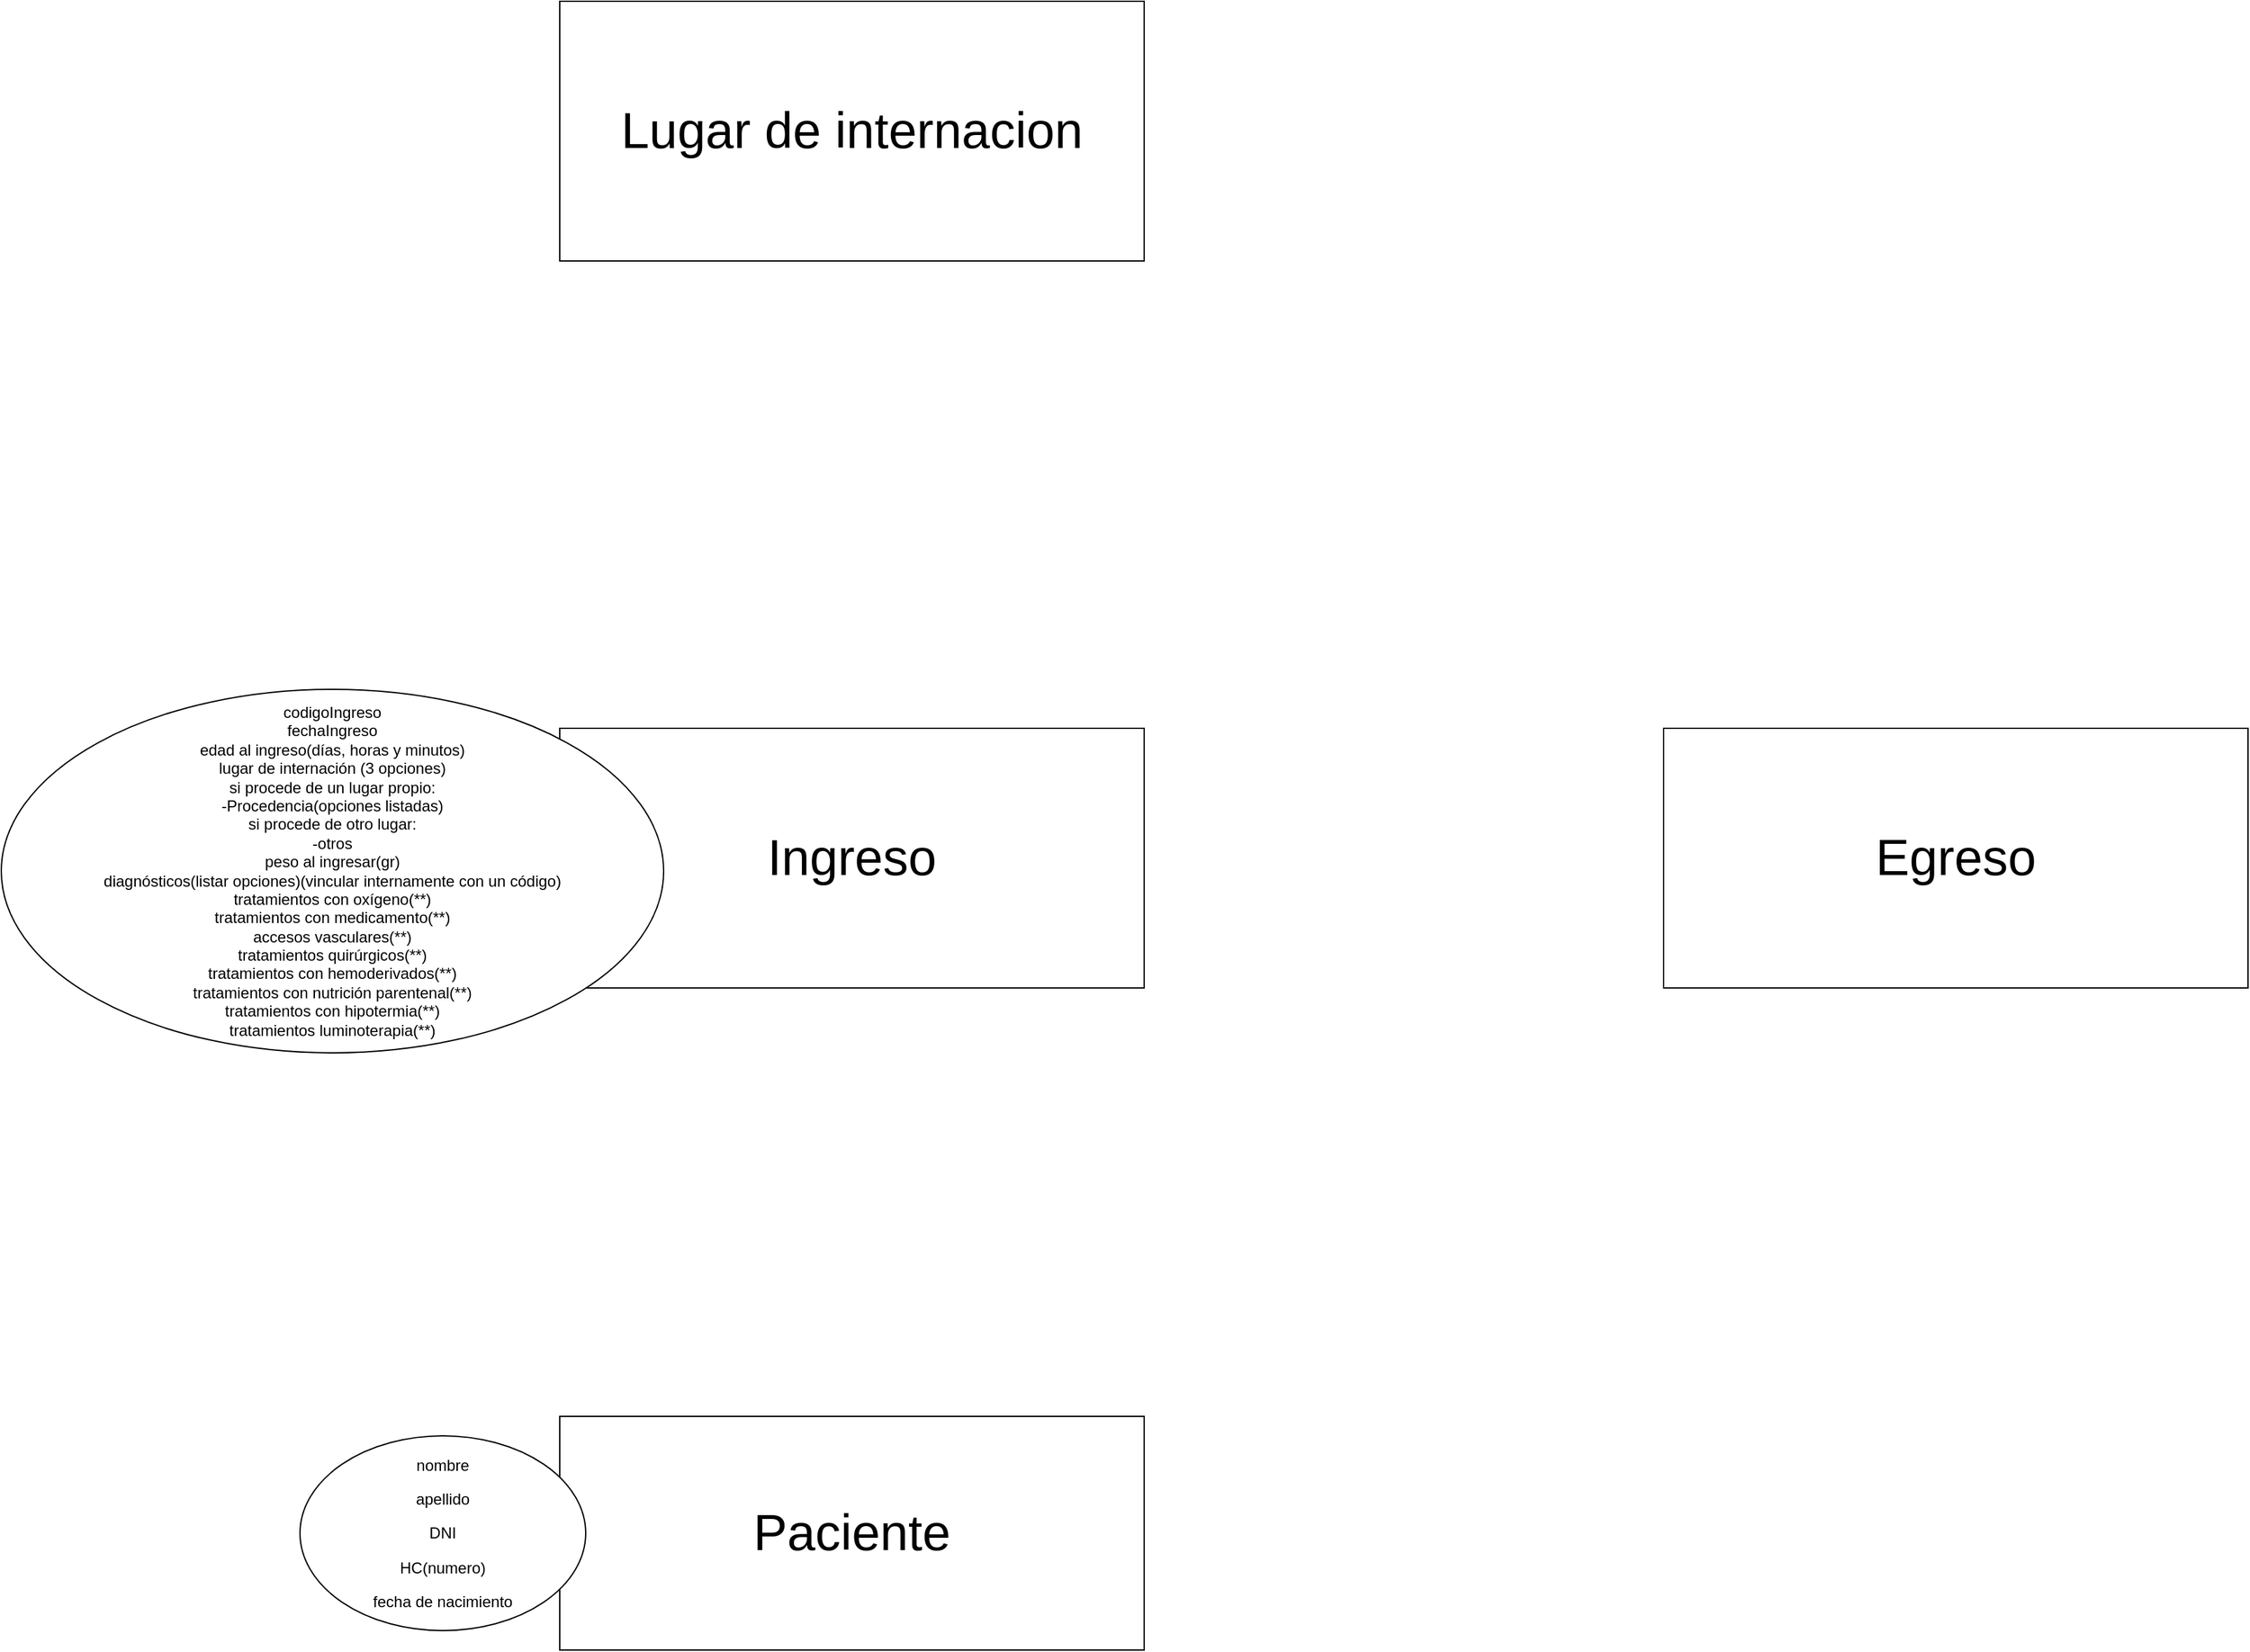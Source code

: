 <mxfile version="21.5.0" type="github">
  <diagram name="Página-1" id="qrktSOgnRQbgP1xbRVJV">
    <mxGraphModel dx="3350" dy="2524" grid="1" gridSize="10" guides="1" tooltips="1" connect="1" arrows="1" fold="1" page="1" pageScale="1" pageWidth="827" pageHeight="1169" math="0" shadow="0">
      <root>
        <mxCell id="0" />
        <mxCell id="1" parent="0" />
        <mxCell id="w_QV8lPBq008VbgRlRcz-1" value="&lt;font style=&quot;font-size: 39px;&quot;&gt;Paciente&lt;/font&gt;" style="rounded=0;whiteSpace=wrap;html=1;" vertex="1" parent="1">
          <mxGeometry x="140" y="370" width="450" height="180" as="geometry" />
        </mxCell>
        <mxCell id="w_QV8lPBq008VbgRlRcz-2" value="&lt;p&gt;nombre&lt;/p&gt;&lt;p&gt;&lt;span style=&quot;background-color: initial;&quot;&gt;apellido&lt;/span&gt;&lt;/p&gt;&lt;p&gt;DNI&lt;/p&gt;&lt;p&gt;HC(numero)&lt;/p&gt;&lt;p&gt;fecha de nacimiento&lt;/p&gt;" style="ellipse;whiteSpace=wrap;html=1;" vertex="1" parent="1">
          <mxGeometry x="-60" y="385" width="220" height="150" as="geometry" />
        </mxCell>
        <mxCell id="w_QV8lPBq008VbgRlRcz-3" value="&lt;font style=&quot;font-size: 39px;&quot;&gt;Ingreso&lt;/font&gt;" style="rounded=0;whiteSpace=wrap;html=1;" vertex="1" parent="1">
          <mxGeometry x="140" y="-160" width="450" height="200" as="geometry" />
        </mxCell>
        <mxCell id="w_QV8lPBq008VbgRlRcz-4" value="&lt;div&gt;codigoIngreso&lt;/div&gt;&lt;div&gt;fechaIngreso&lt;/div&gt;&lt;div&gt;edad al ingreso(días, horas y minutos)&lt;/div&gt;&lt;div&gt;lugar de internación (3 opciones)&lt;/div&gt;&lt;div&gt;si procede de un lugar propio:&lt;/div&gt;&lt;div&gt;-Procedencia(opciones listadas)&lt;/div&gt;&lt;div&gt;si procede de otro lugar:&lt;/div&gt;&lt;div&gt;-otros&lt;/div&gt;&lt;div&gt;peso al ingresar(gr)&lt;/div&gt;&lt;div&gt;diagnósticos(listar opciones)(vincular internamente con un código)&lt;/div&gt;&lt;div&gt;tratamientos con oxígeno(**)&lt;/div&gt;&lt;div&gt;tratamientos con medicamento(**)&lt;/div&gt;&lt;div&gt;accesos vasculares(**)&lt;/div&gt;&lt;div&gt;tratamientos quirúrgicos(**)&lt;/div&gt;&lt;div&gt;tratamientos con hemoderivados(**)&lt;/div&gt;&lt;div&gt;tratamientos con nutrición parentenal(**)&lt;/div&gt;&lt;div&gt;tratamientos con hipotermia(**)&lt;/div&gt;&lt;div&gt;tratamientos luminoterapia(**)&lt;/div&gt;" style="ellipse;whiteSpace=wrap;html=1;" vertex="1" parent="1">
          <mxGeometry x="-290" y="-190" width="510" height="280" as="geometry" />
        </mxCell>
        <mxCell id="w_QV8lPBq008VbgRlRcz-6" value="&lt;font style=&quot;font-size: 39px;&quot;&gt;Lugar de internacion&lt;/font&gt;" style="rounded=0;whiteSpace=wrap;html=1;" vertex="1" parent="1">
          <mxGeometry x="140" y="-720" width="450" height="200" as="geometry" />
        </mxCell>
        <mxCell id="w_QV8lPBq008VbgRlRcz-8" value="&lt;font style=&quot;font-size: 39px;&quot;&gt;Egreso&lt;/font&gt;" style="rounded=0;whiteSpace=wrap;html=1;" vertex="1" parent="1">
          <mxGeometry x="990" y="-160" width="450" height="200" as="geometry" />
        </mxCell>
      </root>
    </mxGraphModel>
  </diagram>
</mxfile>
